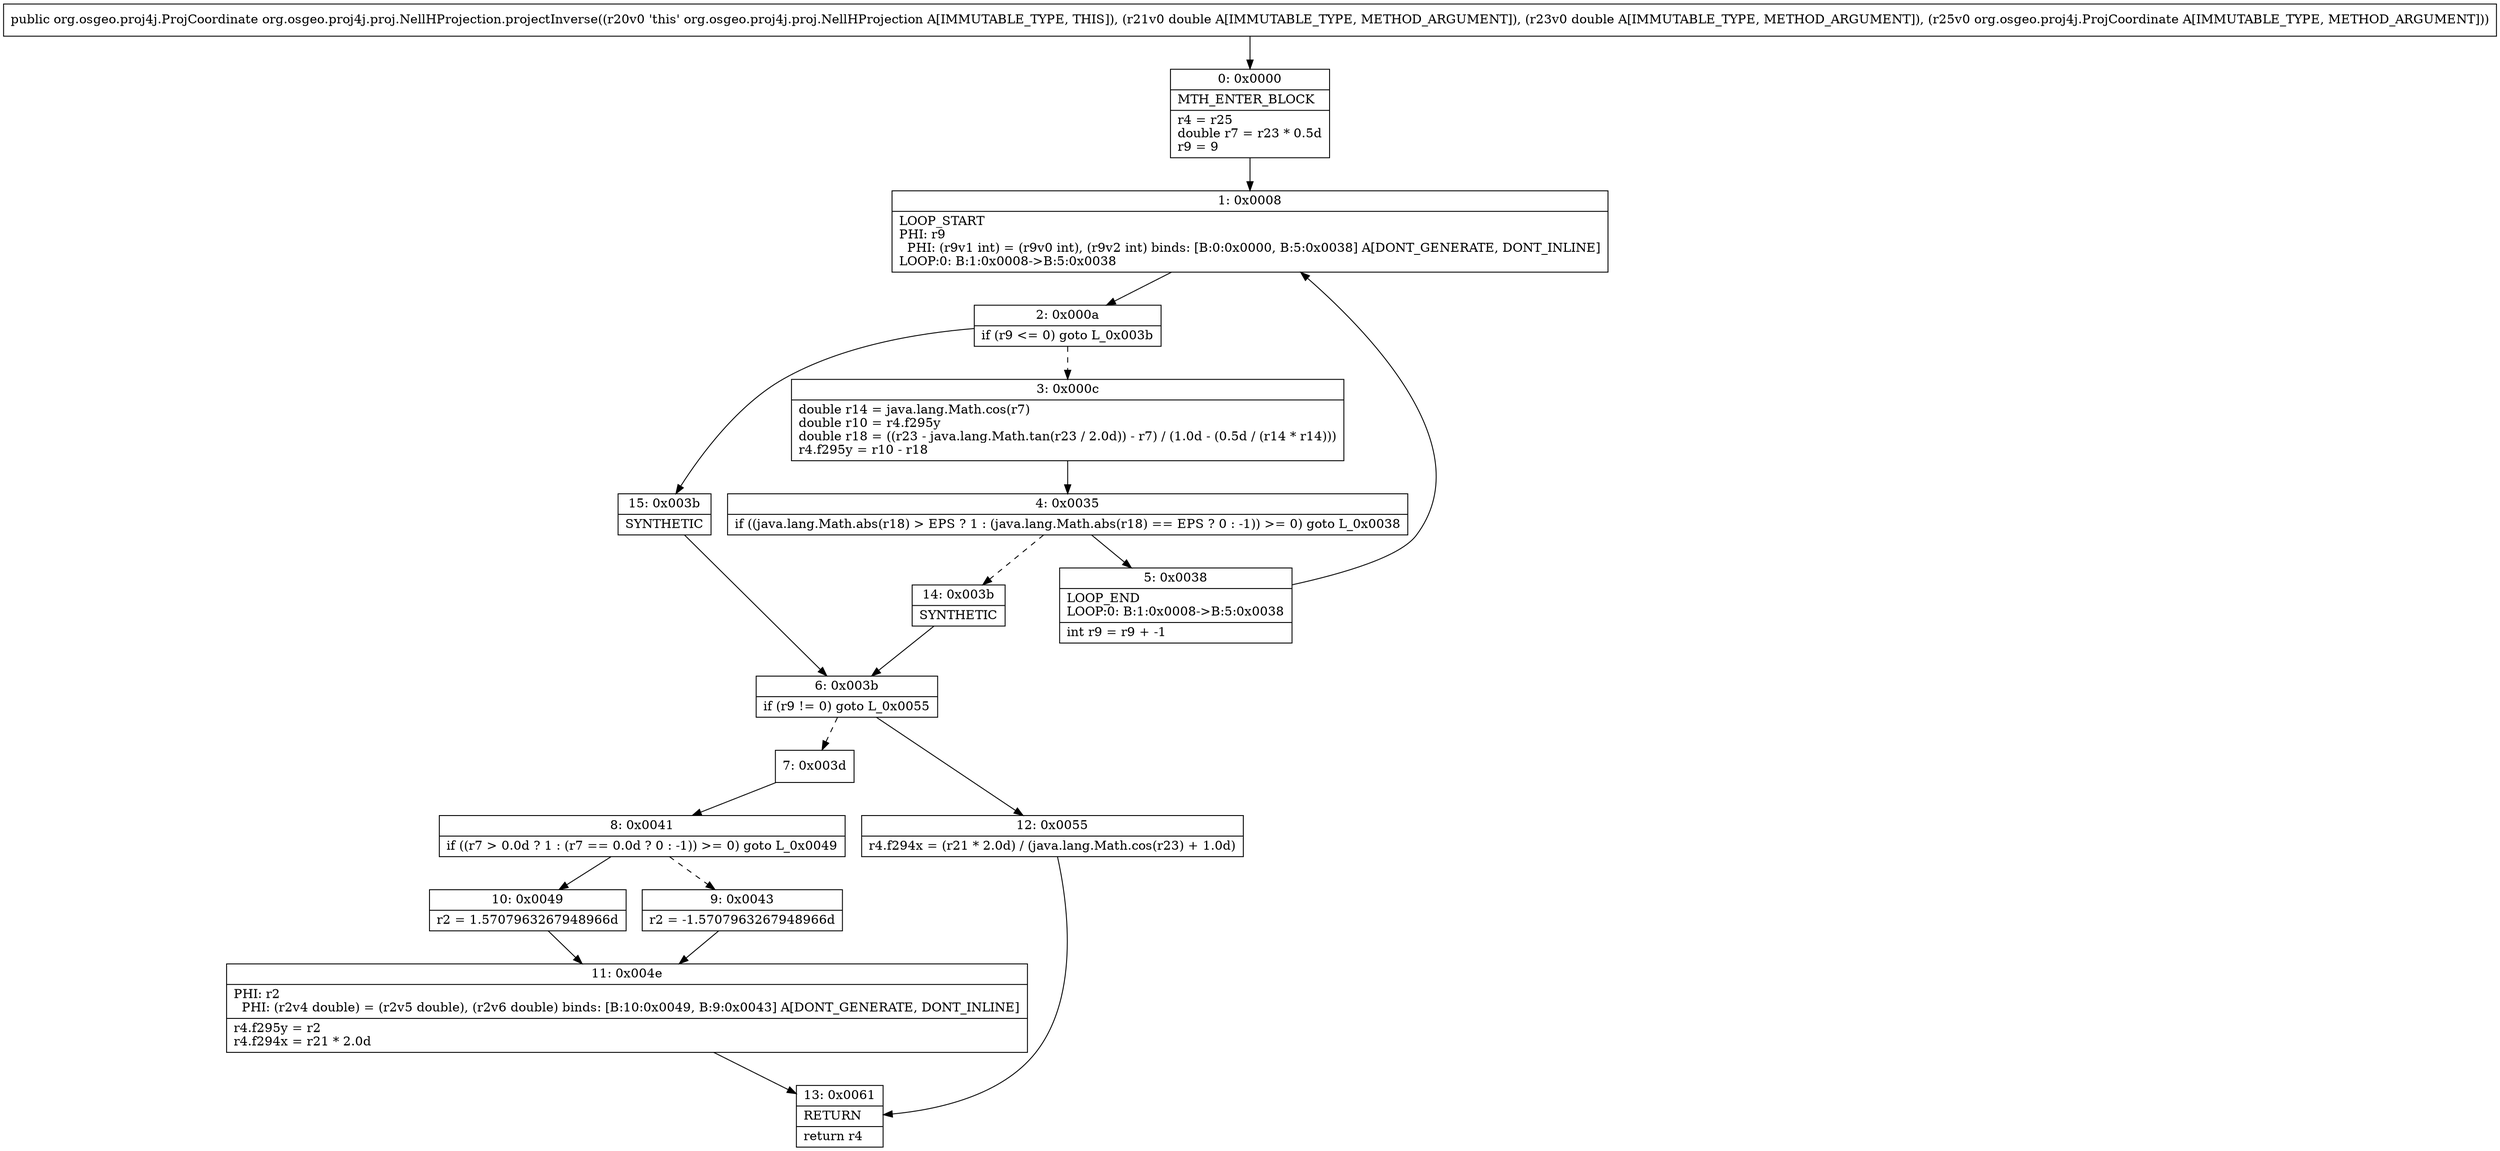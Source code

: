 digraph "CFG fororg.osgeo.proj4j.proj.NellHProjection.projectInverse(DDLorg\/osgeo\/proj4j\/ProjCoordinate;)Lorg\/osgeo\/proj4j\/ProjCoordinate;" {
Node_0 [shape=record,label="{0\:\ 0x0000|MTH_ENTER_BLOCK\l|r4 = r25\ldouble r7 = r23 * 0.5d\lr9 = 9\l}"];
Node_1 [shape=record,label="{1\:\ 0x0008|LOOP_START\lPHI: r9 \l  PHI: (r9v1 int) = (r9v0 int), (r9v2 int) binds: [B:0:0x0000, B:5:0x0038] A[DONT_GENERATE, DONT_INLINE]\lLOOP:0: B:1:0x0008\-\>B:5:0x0038\l}"];
Node_2 [shape=record,label="{2\:\ 0x000a|if (r9 \<= 0) goto L_0x003b\l}"];
Node_3 [shape=record,label="{3\:\ 0x000c|double r14 = java.lang.Math.cos(r7)\ldouble r10 = r4.f295y\ldouble r18 = ((r23 \- java.lang.Math.tan(r23 \/ 2.0d)) \- r7) \/ (1.0d \- (0.5d \/ (r14 * r14)))\lr4.f295y = r10 \- r18\l}"];
Node_4 [shape=record,label="{4\:\ 0x0035|if ((java.lang.Math.abs(r18) \> EPS ? 1 : (java.lang.Math.abs(r18) == EPS ? 0 : \-1)) \>= 0) goto L_0x0038\l}"];
Node_5 [shape=record,label="{5\:\ 0x0038|LOOP_END\lLOOP:0: B:1:0x0008\-\>B:5:0x0038\l|int r9 = r9 + \-1\l}"];
Node_6 [shape=record,label="{6\:\ 0x003b|if (r9 != 0) goto L_0x0055\l}"];
Node_7 [shape=record,label="{7\:\ 0x003d}"];
Node_8 [shape=record,label="{8\:\ 0x0041|if ((r7 \> 0.0d ? 1 : (r7 == 0.0d ? 0 : \-1)) \>= 0) goto L_0x0049\l}"];
Node_9 [shape=record,label="{9\:\ 0x0043|r2 = \-1.5707963267948966d\l}"];
Node_10 [shape=record,label="{10\:\ 0x0049|r2 = 1.5707963267948966d\l}"];
Node_11 [shape=record,label="{11\:\ 0x004e|PHI: r2 \l  PHI: (r2v4 double) = (r2v5 double), (r2v6 double) binds: [B:10:0x0049, B:9:0x0043] A[DONT_GENERATE, DONT_INLINE]\l|r4.f295y = r2\lr4.f294x = r21 * 2.0d\l}"];
Node_12 [shape=record,label="{12\:\ 0x0055|r4.f294x = (r21 * 2.0d) \/ (java.lang.Math.cos(r23) + 1.0d)\l}"];
Node_13 [shape=record,label="{13\:\ 0x0061|RETURN\l|return r4\l}"];
Node_14 [shape=record,label="{14\:\ 0x003b|SYNTHETIC\l}"];
Node_15 [shape=record,label="{15\:\ 0x003b|SYNTHETIC\l}"];
MethodNode[shape=record,label="{public org.osgeo.proj4j.ProjCoordinate org.osgeo.proj4j.proj.NellHProjection.projectInverse((r20v0 'this' org.osgeo.proj4j.proj.NellHProjection A[IMMUTABLE_TYPE, THIS]), (r21v0 double A[IMMUTABLE_TYPE, METHOD_ARGUMENT]), (r23v0 double A[IMMUTABLE_TYPE, METHOD_ARGUMENT]), (r25v0 org.osgeo.proj4j.ProjCoordinate A[IMMUTABLE_TYPE, METHOD_ARGUMENT])) }"];
MethodNode -> Node_0;
Node_0 -> Node_1;
Node_1 -> Node_2;
Node_2 -> Node_3[style=dashed];
Node_2 -> Node_15;
Node_3 -> Node_4;
Node_4 -> Node_5;
Node_4 -> Node_14[style=dashed];
Node_5 -> Node_1;
Node_6 -> Node_7[style=dashed];
Node_6 -> Node_12;
Node_7 -> Node_8;
Node_8 -> Node_9[style=dashed];
Node_8 -> Node_10;
Node_9 -> Node_11;
Node_10 -> Node_11;
Node_11 -> Node_13;
Node_12 -> Node_13;
Node_14 -> Node_6;
Node_15 -> Node_6;
}

